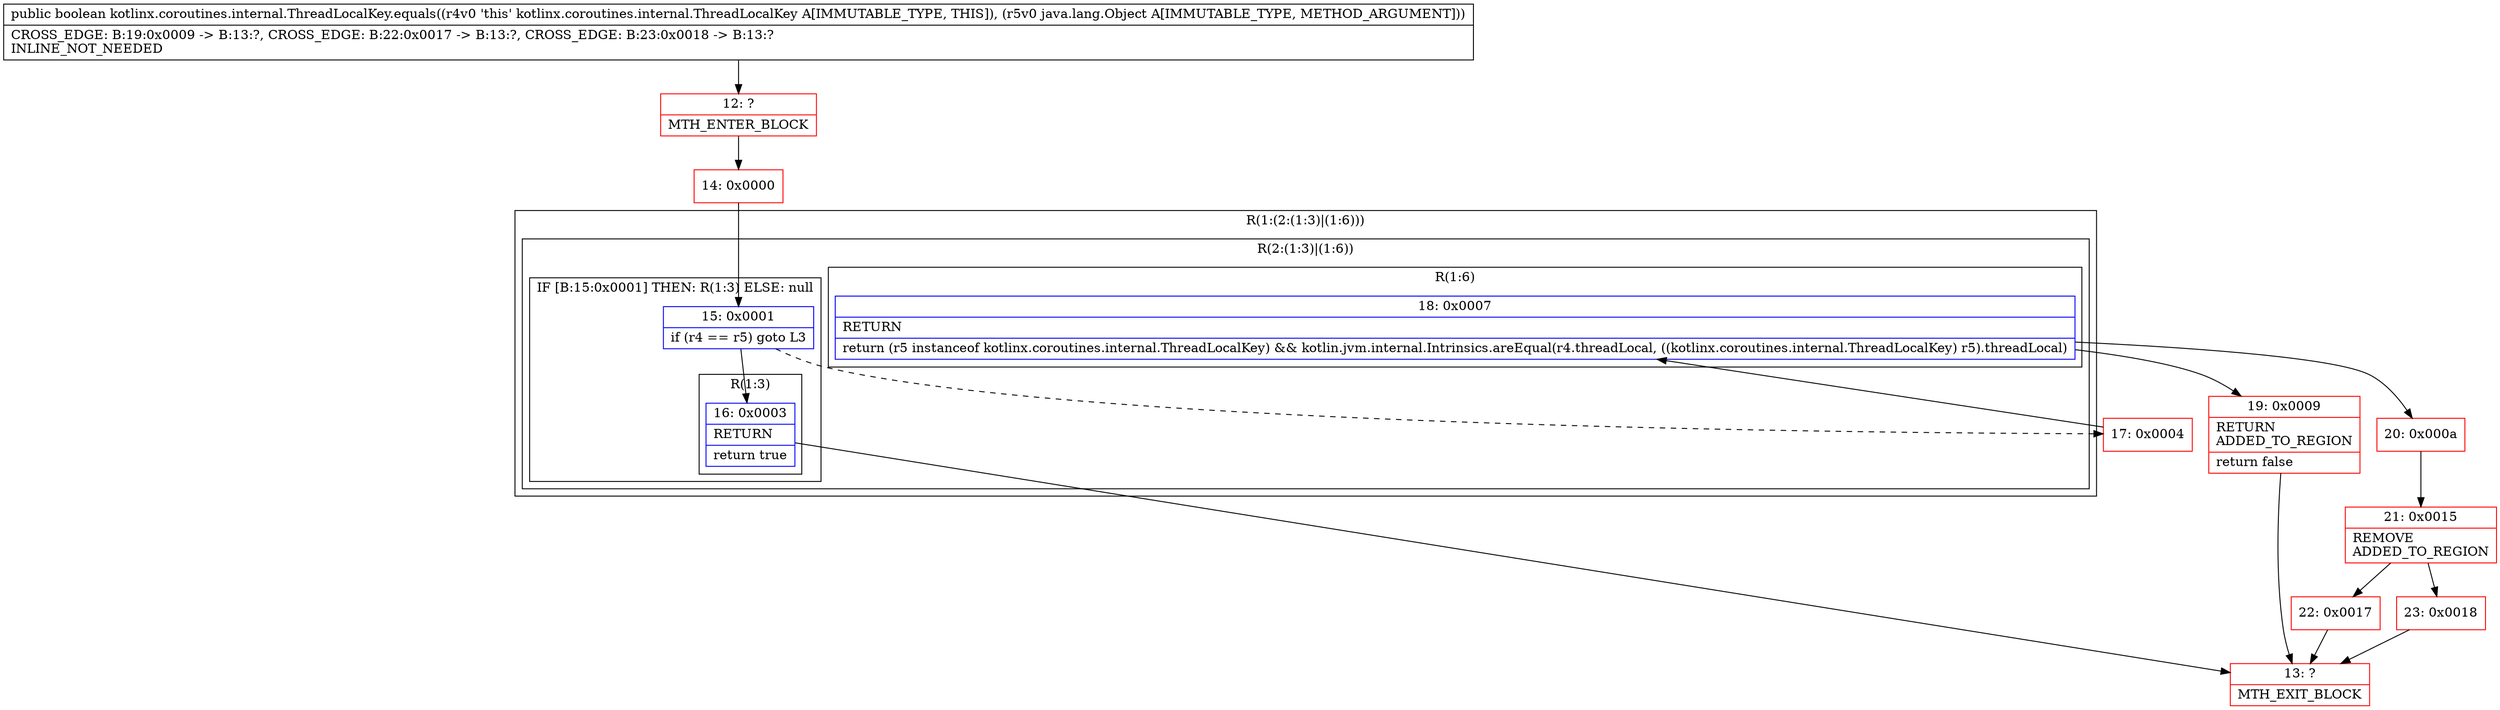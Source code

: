 digraph "CFG forkotlinx.coroutines.internal.ThreadLocalKey.equals(Ljava\/lang\/Object;)Z" {
subgraph cluster_Region_686569213 {
label = "R(1:(2:(1:3)|(1:6)))";
node [shape=record,color=blue];
subgraph cluster_Region_493285926 {
label = "R(2:(1:3)|(1:6))";
node [shape=record,color=blue];
subgraph cluster_IfRegion_1357062739 {
label = "IF [B:15:0x0001] THEN: R(1:3) ELSE: null";
node [shape=record,color=blue];
Node_15 [shape=record,label="{15\:\ 0x0001|if (r4 == r5) goto L3\l}"];
subgraph cluster_Region_1571569628 {
label = "R(1:3)";
node [shape=record,color=blue];
Node_16 [shape=record,label="{16\:\ 0x0003|RETURN\l|return true\l}"];
}
}
subgraph cluster_Region_348041546 {
label = "R(1:6)";
node [shape=record,color=blue];
Node_18 [shape=record,label="{18\:\ 0x0007|RETURN\l|return (r5 instanceof kotlinx.coroutines.internal.ThreadLocalKey) && kotlin.jvm.internal.Intrinsics.areEqual(r4.threadLocal, ((kotlinx.coroutines.internal.ThreadLocalKey) r5).threadLocal)\l}"];
}
}
}
Node_12 [shape=record,color=red,label="{12\:\ ?|MTH_ENTER_BLOCK\l}"];
Node_14 [shape=record,color=red,label="{14\:\ 0x0000}"];
Node_13 [shape=record,color=red,label="{13\:\ ?|MTH_EXIT_BLOCK\l}"];
Node_17 [shape=record,color=red,label="{17\:\ 0x0004}"];
Node_19 [shape=record,color=red,label="{19\:\ 0x0009|RETURN\lADDED_TO_REGION\l|return false\l}"];
Node_20 [shape=record,color=red,label="{20\:\ 0x000a}"];
Node_21 [shape=record,color=red,label="{21\:\ 0x0015|REMOVE\lADDED_TO_REGION\l}"];
Node_22 [shape=record,color=red,label="{22\:\ 0x0017}"];
Node_23 [shape=record,color=red,label="{23\:\ 0x0018}"];
MethodNode[shape=record,label="{public boolean kotlinx.coroutines.internal.ThreadLocalKey.equals((r4v0 'this' kotlinx.coroutines.internal.ThreadLocalKey A[IMMUTABLE_TYPE, THIS]), (r5v0 java.lang.Object A[IMMUTABLE_TYPE, METHOD_ARGUMENT]))  | CROSS_EDGE: B:19:0x0009 \-\> B:13:?, CROSS_EDGE: B:22:0x0017 \-\> B:13:?, CROSS_EDGE: B:23:0x0018 \-\> B:13:?\lINLINE_NOT_NEEDED\l}"];
MethodNode -> Node_12;Node_15 -> Node_16;
Node_15 -> Node_17[style=dashed];
Node_16 -> Node_13;
Node_18 -> Node_19;
Node_18 -> Node_20;
Node_12 -> Node_14;
Node_14 -> Node_15;
Node_17 -> Node_18;
Node_19 -> Node_13;
Node_20 -> Node_21;
Node_21 -> Node_22;
Node_21 -> Node_23;
Node_22 -> Node_13;
Node_23 -> Node_13;
}

